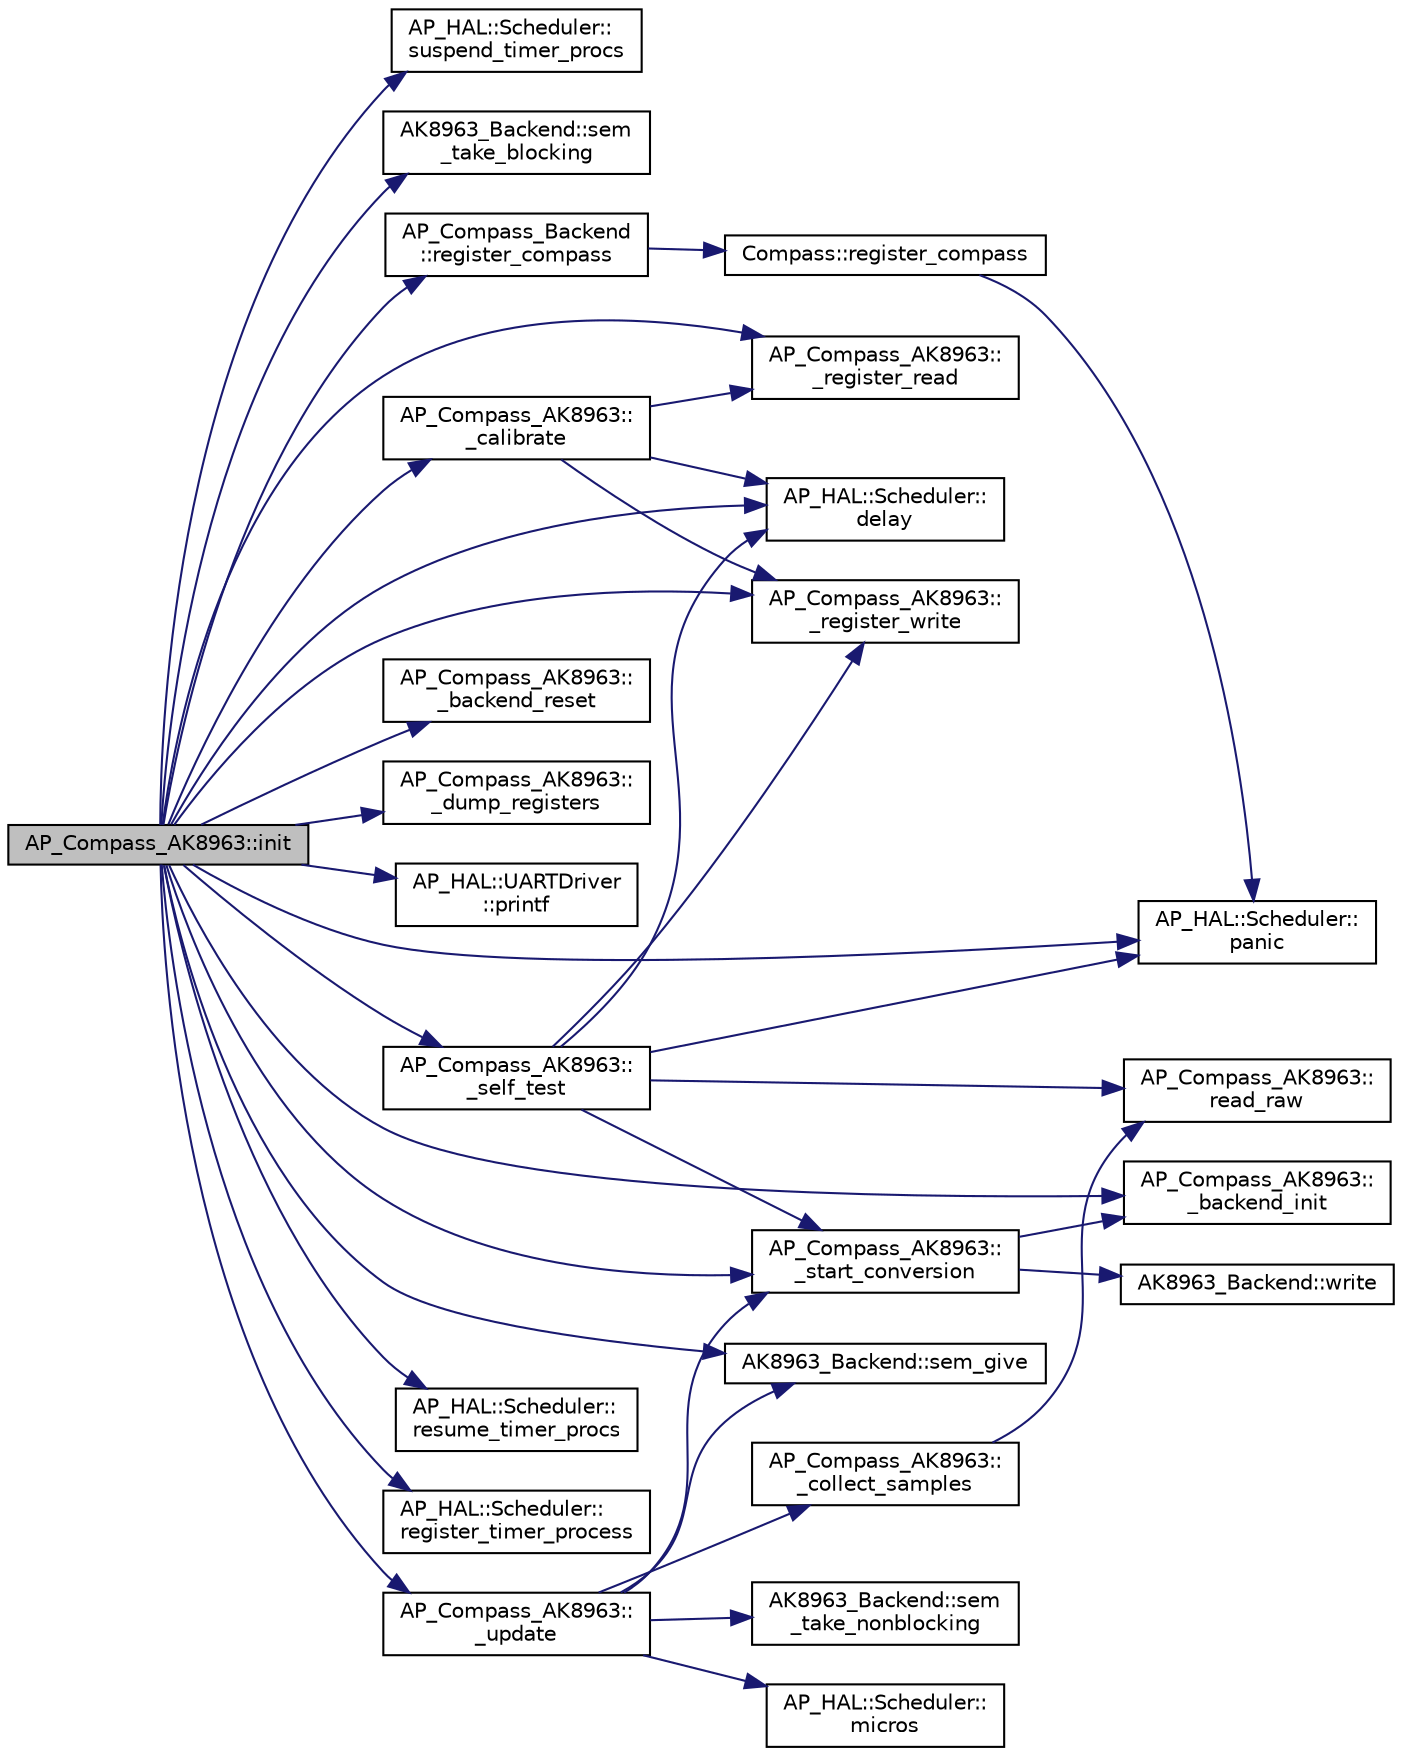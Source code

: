 digraph "AP_Compass_AK8963::init"
{
 // INTERACTIVE_SVG=YES
  edge [fontname="Helvetica",fontsize="10",labelfontname="Helvetica",labelfontsize="10"];
  node [fontname="Helvetica",fontsize="10",shape=record];
  rankdir="LR";
  Node1 [label="AP_Compass_AK8963::init",height=0.2,width=0.4,color="black", fillcolor="grey75", style="filled" fontcolor="black"];
  Node1 -> Node2 [color="midnightblue",fontsize="10",style="solid",fontname="Helvetica"];
  Node2 [label="AP_HAL::Scheduler::\lsuspend_timer_procs",height=0.2,width=0.4,color="black", fillcolor="white", style="filled",URL="$classAP__HAL_1_1Scheduler.html#ae7d4952721abae16479fef1f0ca37145"];
  Node1 -> Node3 [color="midnightblue",fontsize="10",style="solid",fontname="Helvetica"];
  Node3 [label="AK8963_Backend::sem\l_take_blocking",height=0.2,width=0.4,color="black", fillcolor="white", style="filled",URL="$classAK8963__Backend.html#a69a47e66be46ec1c942c5ee5179899ec"];
  Node1 -> Node4 [color="midnightblue",fontsize="10",style="solid",fontname="Helvetica"];
  Node4 [label="AP_Compass_AK8963::\l_backend_init",height=0.2,width=0.4,color="black", fillcolor="white", style="filled",URL="$classAP__Compass__AK8963.html#a284b46032df979528cc672066ebf1861"];
  Node1 -> Node5 [color="midnightblue",fontsize="10",style="solid",fontname="Helvetica"];
  Node5 [label="AK8963_Backend::sem_give",height=0.2,width=0.4,color="black", fillcolor="white", style="filled",URL="$classAK8963__Backend.html#affd60671ad1e97dc80e53256df54b64b"];
  Node1 -> Node6 [color="midnightblue",fontsize="10",style="solid",fontname="Helvetica"];
  Node6 [label="AP_Compass_AK8963::\l_register_write",height=0.2,width=0.4,color="black", fillcolor="white", style="filled",URL="$classAP__Compass__AK8963.html#a378f5bb0aa95ca3e840fa2367d633709"];
  Node1 -> Node7 [color="midnightblue",fontsize="10",style="solid",fontname="Helvetica"];
  Node7 [label="AP_HAL::Scheduler::\ldelay",height=0.2,width=0.4,color="black", fillcolor="white", style="filled",URL="$classAP__HAL_1_1Scheduler.html#ab3175e2e6223ccfe82f957e41cc12b26"];
  Node1 -> Node8 [color="midnightblue",fontsize="10",style="solid",fontname="Helvetica"];
  Node8 [label="AP_Compass_AK8963::\l_register_read",height=0.2,width=0.4,color="black", fillcolor="white", style="filled",URL="$classAP__Compass__AK8963.html#ad76d04d22141b079603a9c5726e5c251"];
  Node1 -> Node9 [color="midnightblue",fontsize="10",style="solid",fontname="Helvetica"];
  Node9 [label="AP_Compass_AK8963::\l_backend_reset",height=0.2,width=0.4,color="black", fillcolor="white", style="filled",URL="$classAP__Compass__AK8963.html#a630ed9af09c99e43eefa0a8788356e64"];
  Node1 -> Node10 [color="midnightblue",fontsize="10",style="solid",fontname="Helvetica"];
  Node10 [label="AP_Compass_AK8963::\l_dump_registers",height=0.2,width=0.4,color="black", fillcolor="white", style="filled",URL="$classAP__Compass__AK8963.html#a30854c4f2e8f1adf07ea78071650f227"];
  Node1 -> Node11 [color="midnightblue",fontsize="10",style="solid",fontname="Helvetica"];
  Node11 [label="AP_HAL::UARTDriver\l::printf",height=0.2,width=0.4,color="black", fillcolor="white", style="filled",URL="$classAP__HAL_1_1UARTDriver.html#a4b1ae6fcec3dfe651d08faf589f4ad6d"];
  Node1 -> Node12 [color="midnightblue",fontsize="10",style="solid",fontname="Helvetica"];
  Node12 [label="AP_HAL::Scheduler::\lpanic",height=0.2,width=0.4,color="black", fillcolor="white", style="filled",URL="$classAP__HAL_1_1Scheduler.html#a65f0d4e404d3e6fda4d8b0b101c9780f"];
  Node1 -> Node13 [color="midnightblue",fontsize="10",style="solid",fontname="Helvetica"];
  Node13 [label="AP_Compass_AK8963::\l_calibrate",height=0.2,width=0.4,color="black", fillcolor="white", style="filled",URL="$classAP__Compass__AK8963.html#ad72f424d1313f4ad5951ef6a2f399740"];
  Node13 -> Node6 [color="midnightblue",fontsize="10",style="solid",fontname="Helvetica"];
  Node13 -> Node7 [color="midnightblue",fontsize="10",style="solid",fontname="Helvetica"];
  Node13 -> Node8 [color="midnightblue",fontsize="10",style="solid",fontname="Helvetica"];
  Node1 -> Node14 [color="midnightblue",fontsize="10",style="solid",fontname="Helvetica"];
  Node14 [label="AP_Compass_AK8963::\l_self_test",height=0.2,width=0.4,color="black", fillcolor="white", style="filled",URL="$classAP__Compass__AK8963.html#a6805981d0f247c3f120649ad48a3652c"];
  Node14 -> Node6 [color="midnightblue",fontsize="10",style="solid",fontname="Helvetica"];
  Node14 -> Node15 [color="midnightblue",fontsize="10",style="solid",fontname="Helvetica"];
  Node15 [label="AP_Compass_AK8963::\l_start_conversion",height=0.2,width=0.4,color="black", fillcolor="white", style="filled",URL="$classAP__Compass__AK8963.html#ab5e882d7275a1eac566cf788500630a0"];
  Node15 -> Node4 [color="midnightblue",fontsize="10",style="solid",fontname="Helvetica"];
  Node15 -> Node16 [color="midnightblue",fontsize="10",style="solid",fontname="Helvetica"];
  Node16 [label="AK8963_Backend::write",height=0.2,width=0.4,color="black", fillcolor="white", style="filled",URL="$classAK8963__Backend.html#a765059affcdbc1fe2f147bb6ecd249c1"];
  Node14 -> Node7 [color="midnightblue",fontsize="10",style="solid",fontname="Helvetica"];
  Node14 -> Node17 [color="midnightblue",fontsize="10",style="solid",fontname="Helvetica"];
  Node17 [label="AP_Compass_AK8963::\lread_raw",height=0.2,width=0.4,color="black", fillcolor="white", style="filled",URL="$classAP__Compass__AK8963.html#a5ac6e35d4f16f9fd08be98cdb71d6c9d"];
  Node14 -> Node12 [color="midnightblue",fontsize="10",style="solid",fontname="Helvetica"];
  Node1 -> Node18 [color="midnightblue",fontsize="10",style="solid",fontname="Helvetica"];
  Node18 [label="AP_Compass_Backend\l::register_compass",height=0.2,width=0.4,color="black", fillcolor="white", style="filled",URL="$classAP__Compass__Backend.html#aee0aed3dcceb809b122d2a0784f44593"];
  Node18 -> Node19 [color="midnightblue",fontsize="10",style="solid",fontname="Helvetica"];
  Node19 [label="Compass::register_compass",height=0.2,width=0.4,color="black", fillcolor="white", style="filled",URL="$classCompass.html#af1b5ea3ff42b02e04526d4be361a1ca1"];
  Node19 -> Node12 [color="midnightblue",fontsize="10",style="solid",fontname="Helvetica"];
  Node1 -> Node20 [color="midnightblue",fontsize="10",style="solid",fontname="Helvetica"];
  Node20 [label="AP_HAL::Scheduler::\lresume_timer_procs",height=0.2,width=0.4,color="black", fillcolor="white", style="filled",URL="$classAP__HAL_1_1Scheduler.html#a7c51e7d405211cac2090dbd456223ef7"];
  Node1 -> Node21 [color="midnightblue",fontsize="10",style="solid",fontname="Helvetica"];
  Node21 [label="AP_HAL::Scheduler::\lregister_timer_process",height=0.2,width=0.4,color="black", fillcolor="white", style="filled",URL="$classAP__HAL_1_1Scheduler.html#ac2c4230957d5dbd3c2fd104af2794b4f"];
  Node1 -> Node22 [color="midnightblue",fontsize="10",style="solid",fontname="Helvetica"];
  Node22 [label="AP_Compass_AK8963::\l_update",height=0.2,width=0.4,color="black", fillcolor="white", style="filled",URL="$classAP__Compass__AK8963.html#aad72266ce1554cc660d865e37fdc72d3"];
  Node22 -> Node23 [color="midnightblue",fontsize="10",style="solid",fontname="Helvetica"];
  Node23 [label="AP_HAL::Scheduler::\lmicros",height=0.2,width=0.4,color="black", fillcolor="white", style="filled",URL="$classAP__HAL_1_1Scheduler.html#add46d722bfb08a16f220e63591654e46"];
  Node22 -> Node24 [color="midnightblue",fontsize="10",style="solid",fontname="Helvetica"];
  Node24 [label="AK8963_Backend::sem\l_take_nonblocking",height=0.2,width=0.4,color="black", fillcolor="white", style="filled",URL="$classAK8963__Backend.html#ad2cd3f29886b2c4f540b20d7f7eeed00"];
  Node22 -> Node15 [color="midnightblue",fontsize="10",style="solid",fontname="Helvetica"];
  Node22 -> Node25 [color="midnightblue",fontsize="10",style="solid",fontname="Helvetica"];
  Node25 [label="AP_Compass_AK8963::\l_collect_samples",height=0.2,width=0.4,color="black", fillcolor="white", style="filled",URL="$classAP__Compass__AK8963.html#a1e775fbd8e39a296e39c2bfc39752489"];
  Node25 -> Node17 [color="midnightblue",fontsize="10",style="solid",fontname="Helvetica"];
  Node22 -> Node5 [color="midnightblue",fontsize="10",style="solid",fontname="Helvetica"];
  Node1 -> Node15 [color="midnightblue",fontsize="10",style="solid",fontname="Helvetica"];
}
